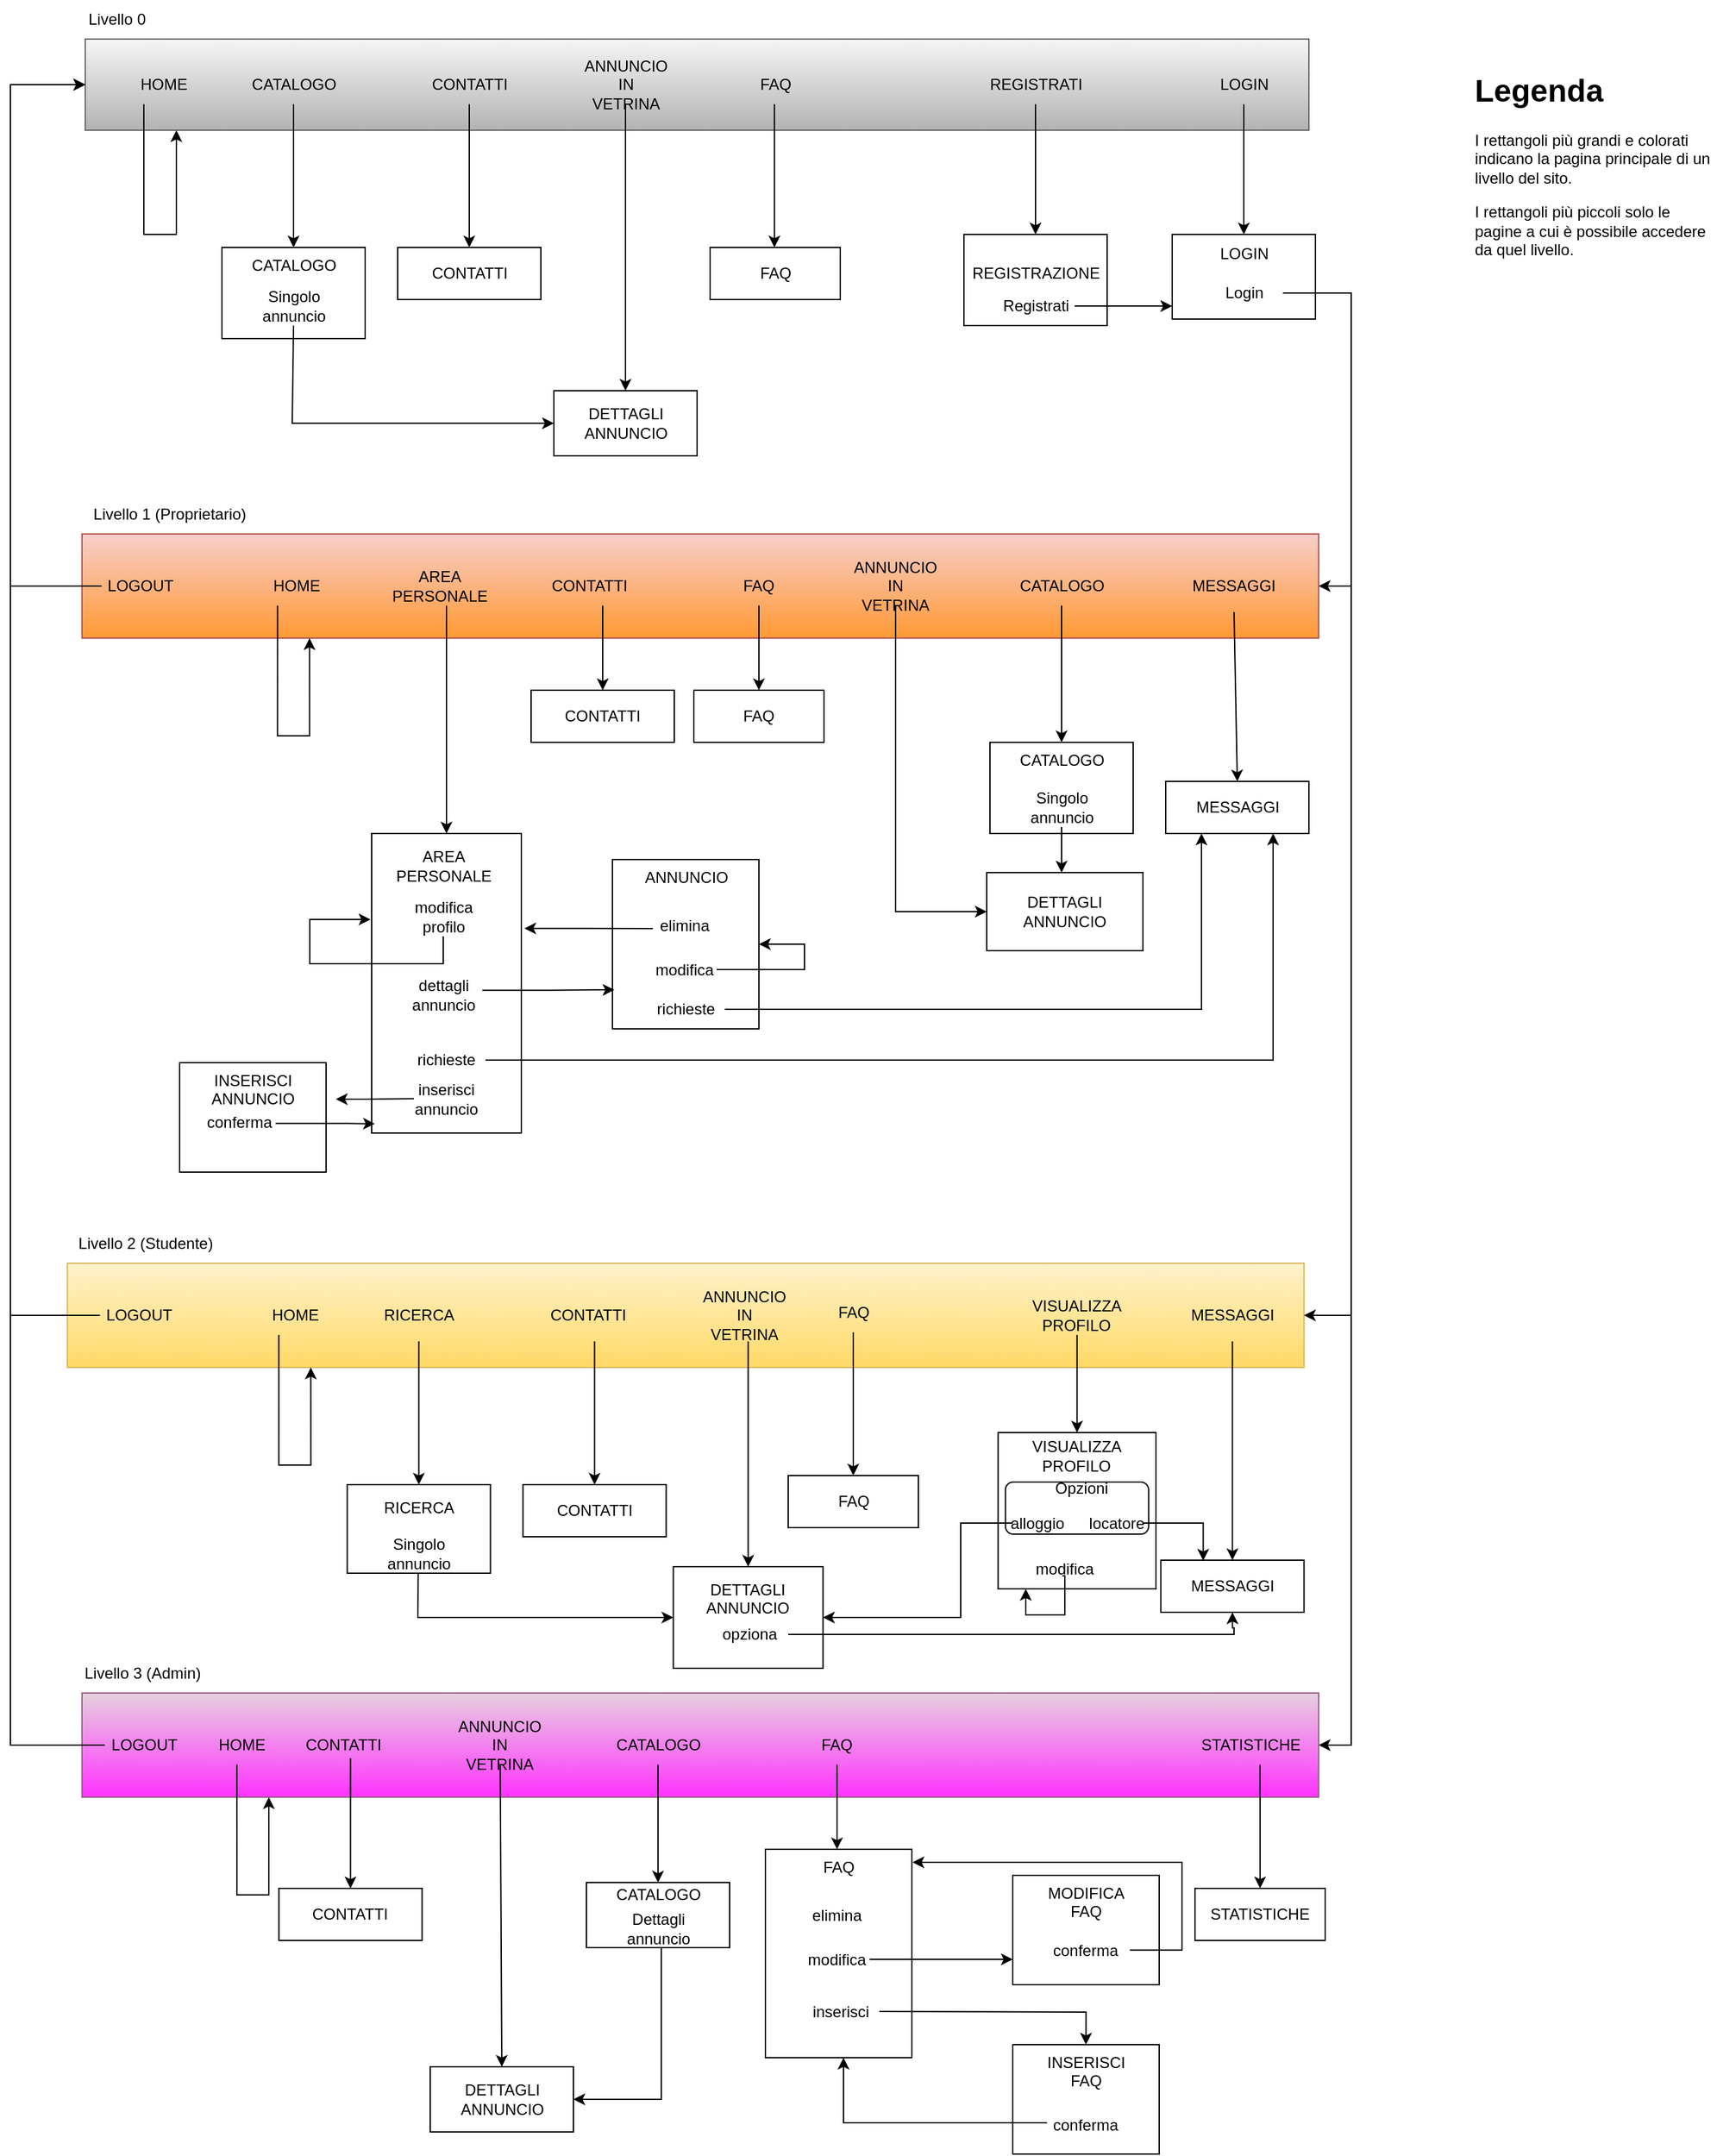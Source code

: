 <mxfile version="18.0.2" type="device"><diagram id="WUgXbd1vUIj9LR2X2qdG" name="Page-1"><mxGraphModel dx="1287" dy="567" grid="1" gridSize="10" guides="1" tooltips="1" connect="1" arrows="1" fold="1" page="1" pageScale="1" pageWidth="1654" pageHeight="1169" math="0" shadow="0"><root><mxCell id="0"/><mxCell id="1" parent="0"/><mxCell id="qtG7SrNQfWtZxhGaP-Vv-1" value="" style="rounded=0;whiteSpace=wrap;html=1;fillColor=#f5f5f5;gradientColor=#b3b3b3;strokeColor=#666666;" parent="1" vertex="1"><mxGeometry x="237.5" y="50" width="940" height="70" as="geometry"/></mxCell><mxCell id="qtG7SrNQfWtZxhGaP-Vv-2" value="HOME" style="text;html=1;strokeColor=none;fillColor=none;align=center;verticalAlign=middle;whiteSpace=wrap;rounded=0;" parent="1" vertex="1"><mxGeometry x="267.5" y="70" width="60" height="30" as="geometry"/></mxCell><mxCell id="qtG7SrNQfWtZxhGaP-Vv-3" value="CONTATTI" style="text;html=1;strokeColor=none;fillColor=none;align=center;verticalAlign=middle;whiteSpace=wrap;rounded=0;" parent="1" vertex="1"><mxGeometry x="502.5" y="70" width="60" height="30" as="geometry"/></mxCell><mxCell id="qtG7SrNQfWtZxhGaP-Vv-4" value="FAQ" style="text;html=1;strokeColor=none;fillColor=none;align=center;verticalAlign=middle;whiteSpace=wrap;rounded=0;" parent="1" vertex="1"><mxGeometry x="737.5" y="70" width="60" height="30" as="geometry"/></mxCell><mxCell id="qtG7SrNQfWtZxhGaP-Vv-5" value="CATALOGO" style="text;html=1;strokeColor=none;fillColor=none;align=center;verticalAlign=middle;whiteSpace=wrap;rounded=0;" parent="1" vertex="1"><mxGeometry x="367.5" y="70" width="60" height="30" as="geometry"/></mxCell><mxCell id="qtG7SrNQfWtZxhGaP-Vv-6" value="REGISTRATI" style="text;html=1;strokeColor=none;fillColor=none;align=center;verticalAlign=middle;whiteSpace=wrap;rounded=0;" parent="1" vertex="1"><mxGeometry x="937.5" y="70" width="60" height="30" as="geometry"/></mxCell><mxCell id="qtG7SrNQfWtZxhGaP-Vv-7" value="LOGIN" style="text;html=1;strokeColor=none;fillColor=none;align=center;verticalAlign=middle;whiteSpace=wrap;rounded=0;" parent="1" vertex="1"><mxGeometry x="1097.5" y="70" width="60" height="30" as="geometry"/></mxCell><mxCell id="WjnF37VFr3Rww6UISuZb-3" value="" style="endArrow=classic;html=1;rounded=0;exitX=0.25;exitY=1;exitDx=0;exitDy=0;edgeStyle=orthogonalEdgeStyle;" parent="1" source="qtG7SrNQfWtZxhGaP-Vv-2" target="qtG7SrNQfWtZxhGaP-Vv-1" edge="1"><mxGeometry width="50" height="50" relative="1" as="geometry"><mxPoint x="287.5" y="230" as="sourcePoint"/><mxPoint x="347.5" y="150" as="targetPoint"/><Array as="points"><mxPoint x="282.5" y="200"/><mxPoint x="307.5" y="200"/></Array></mxGeometry></mxCell><mxCell id="z2xEqD1CgRf_E01BrDmM-5" value="" style="endArrow=classic;html=1;rounded=0;exitX=0.5;exitY=1;exitDx=0;exitDy=0;entryX=0.5;entryY=0;entryDx=0;entryDy=0;" parent="1" source="qtG7SrNQfWtZxhGaP-Vv-5" target="z2xEqD1CgRf_E01BrDmM-6" edge="1"><mxGeometry width="50" height="50" relative="1" as="geometry"><mxPoint x="437.5" y="300" as="sourcePoint"/><mxPoint x="497.5" y="280" as="targetPoint"/></mxGeometry></mxCell><mxCell id="z2xEqD1CgRf_E01BrDmM-6" value="CATALOGO" style="rounded=0;whiteSpace=wrap;html=1;verticalAlign=top;" parent="1" vertex="1"><mxGeometry x="342.5" y="210" width="110" height="70" as="geometry"/></mxCell><mxCell id="WjnF37VFr3Rww6UISuZb-7" value="" style="endArrow=classic;html=1;rounded=0;entryX=0.5;entryY=0;entryDx=0;entryDy=0;exitX=0.5;exitY=1;exitDx=0;exitDy=0;" parent="1" source="qtG7SrNQfWtZxhGaP-Vv-3" target="WjnF37VFr3Rww6UISuZb-8" edge="1"><mxGeometry width="50" height="50" relative="1" as="geometry"><mxPoint x="602.5" y="90" as="sourcePoint"/><mxPoint x="697.5" y="280" as="targetPoint"/></mxGeometry></mxCell><mxCell id="WjnF37VFr3Rww6UISuZb-8" value="CONTATTI" style="rounded=0;whiteSpace=wrap;html=1;" parent="1" vertex="1"><mxGeometry x="477.5" y="210" width="110" height="40" as="geometry"/></mxCell><mxCell id="z2xEqD1CgRf_E01BrDmM-7" value="" style="rounded=0;whiteSpace=wrap;html=1;fillColor=#fff2cc;gradientColor=#ffd966;strokeColor=#d6b656;" parent="1" vertex="1"><mxGeometry x="223.75" y="990" width="950" height="80" as="geometry"/></mxCell><mxCell id="WjnF37VFr3Rww6UISuZb-10" value="" style="endArrow=classic;html=1;rounded=0;entryX=0.5;entryY=0;entryDx=0;entryDy=0;exitX=0.5;exitY=1;exitDx=0;exitDy=0;" parent="1" source="qtG7SrNQfWtZxhGaP-Vv-6" target="WjnF37VFr3Rww6UISuZb-11" edge="1"><mxGeometry width="50" height="50" relative="1" as="geometry"><mxPoint x="1052.5" y="100" as="sourcePoint"/><mxPoint x="1217.5" y="280" as="targetPoint"/></mxGeometry></mxCell><mxCell id="WjnF37VFr3Rww6UISuZb-11" value="" style="rounded=0;whiteSpace=wrap;html=1;" parent="1" vertex="1"><mxGeometry x="912.5" y="200" width="110" height="70" as="geometry"/></mxCell><mxCell id="WjnF37VFr3Rww6UISuZb-12" value="ANNUNCIO IN VETRINA" style="text;html=1;strokeColor=none;fillColor=none;align=center;verticalAlign=middle;whiteSpace=wrap;rounded=0;" parent="1" vertex="1"><mxGeometry x="622.5" y="70" width="60" height="30" as="geometry"/></mxCell><mxCell id="WjnF37VFr3Rww6UISuZb-13" value="" style="endArrow=classic;html=1;rounded=0;entryX=0.5;entryY=0;entryDx=0;entryDy=0;" parent="1" target="WjnF37VFr3Rww6UISuZb-14" edge="1"><mxGeometry width="50" height="50" relative="1" as="geometry"><mxPoint x="652.5" y="100" as="sourcePoint"/><mxPoint x="817.5" y="280" as="targetPoint"/></mxGeometry></mxCell><mxCell id="WjnF37VFr3Rww6UISuZb-14" value="&lt;div&gt;DETTAGLI &lt;br&gt;&lt;/div&gt;&lt;div&gt;ANNUNCIO&lt;br&gt;&lt;/div&gt;" style="rounded=0;whiteSpace=wrap;html=1;" parent="1" vertex="1"><mxGeometry x="597.5" y="320" width="110" height="50" as="geometry"/></mxCell><mxCell id="WjnF37VFr3Rww6UISuZb-21" value="" style="endArrow=classic;html=1;rounded=0;entryX=0;entryY=0.5;entryDx=0;entryDy=0;exitX=0.5;exitY=1;exitDx=0;exitDy=0;" parent="1" source="WjnF37VFr3Rww6UISuZb-57" target="WjnF37VFr3Rww6UISuZb-14" edge="1"><mxGeometry width="50" height="50" relative="1" as="geometry"><mxPoint x="396.5" y="280" as="sourcePoint"/><mxPoint x="396.79" y="470" as="targetPoint"/><Array as="points"><mxPoint x="396.5" y="345"/></Array></mxGeometry></mxCell><mxCell id="z2xEqD1CgRf_E01BrDmM-9" value="FAQ" style="rounded=0;whiteSpace=wrap;html=1;" parent="1" vertex="1"><mxGeometry x="717.5" y="210" width="100" height="40" as="geometry"/></mxCell><mxCell id="z2xEqD1CgRf_E01BrDmM-10" value="" style="rounded=0;whiteSpace=wrap;html=1;labelPosition=center;verticalLabelPosition=middle;align=center;verticalAlign=middle;" parent="1" vertex="1"><mxGeometry x="1072.5" y="200" width="110" height="65" as="geometry"/></mxCell><mxCell id="z2xEqD1CgRf_E01BrDmM-11" value="" style="endArrow=classic;html=1;rounded=0;exitX=0.5;exitY=1;exitDx=0;exitDy=0;entryX=0.5;entryY=0;entryDx=0;entryDy=0;" parent="1" source="qtG7SrNQfWtZxhGaP-Vv-7" target="z2xEqD1CgRf_E01BrDmM-10" edge="1"><mxGeometry width="50" height="50" relative="1" as="geometry"><mxPoint x="647.5" y="320" as="sourcePoint"/><mxPoint x="697.5" y="270" as="targetPoint"/></mxGeometry></mxCell><mxCell id="WjnF37VFr3Rww6UISuZb-24" value="Livello 2 (Studente)" style="text;html=1;strokeColor=none;fillColor=none;align=center;verticalAlign=middle;whiteSpace=wrap;rounded=0;" parent="1" vertex="1"><mxGeometry x="228.75" y="960" width="110" height="30" as="geometry"/></mxCell><mxCell id="z2xEqD1CgRf_E01BrDmM-15" value="Livello 0&amp;nbsp;" style="text;html=1;strokeColor=none;fillColor=none;align=left;verticalAlign=middle;whiteSpace=wrap;rounded=0;" parent="1" vertex="1"><mxGeometry x="237.5" y="20" width="170" height="30" as="geometry"/></mxCell><mxCell id="WjnF37VFr3Rww6UISuZb-25" value="HOME" style="text;html=1;strokeColor=none;fillColor=none;align=center;verticalAlign=middle;whiteSpace=wrap;rounded=0;" parent="1" vertex="1"><mxGeometry x="368.75" y="1015" width="60" height="30" as="geometry"/></mxCell><mxCell id="WjnF37VFr3Rww6UISuZb-26" value="CONTATTI" style="text;html=1;strokeColor=none;fillColor=none;align=center;verticalAlign=middle;whiteSpace=wrap;rounded=0;" parent="1" vertex="1"><mxGeometry x="593.75" y="1015" width="60" height="30" as="geometry"/></mxCell><mxCell id="WjnF37VFr3Rww6UISuZb-27" value="FAQ" style="text;html=1;strokeColor=none;fillColor=none;align=center;verticalAlign=middle;whiteSpace=wrap;rounded=0;" parent="1" vertex="1"><mxGeometry x="797.5" y="1013" width="60" height="30" as="geometry"/></mxCell><mxCell id="WjnF37VFr3Rww6UISuZb-28" value="RICERCA" style="text;html=1;strokeColor=none;fillColor=none;align=center;verticalAlign=middle;whiteSpace=wrap;rounded=0;" parent="1" vertex="1"><mxGeometry x="463.75" y="1015" width="60" height="30" as="geometry"/></mxCell><mxCell id="WjnF37VFr3Rww6UISuZb-29" value="ANNUNCIO IN VETRINA" style="text;html=1;strokeColor=none;fillColor=none;align=center;verticalAlign=middle;whiteSpace=wrap;rounded=0;" parent="1" vertex="1"><mxGeometry x="713.75" y="1015" width="60" height="30" as="geometry"/></mxCell><mxCell id="z2xEqD1CgRf_E01BrDmM-37" style="edgeStyle=orthogonalEdgeStyle;rounded=0;orthogonalLoop=1;jettySize=auto;html=1;entryX=0.5;entryY=0;entryDx=0;entryDy=0;" parent="1" source="z2xEqD1CgRf_E01BrDmM-16" target="z2xEqD1CgRf_E01BrDmM-39" edge="1"><mxGeometry relative="1" as="geometry"><mxPoint x="988.75" y="1158" as="targetPoint"/></mxGeometry></mxCell><mxCell id="z2xEqD1CgRf_E01BrDmM-16" value="VISUALIZZA PROFILO" style="text;html=1;strokeColor=none;fillColor=none;align=center;verticalAlign=middle;whiteSpace=wrap;rounded=0;" parent="1" vertex="1"><mxGeometry x="969.38" y="1015" width="60" height="30" as="geometry"/></mxCell><mxCell id="BvZkjoTeEnMLZaKATXvq-21" style="edgeStyle=orthogonalEdgeStyle;rounded=0;orthogonalLoop=1;jettySize=auto;html=1;entryX=0;entryY=0.5;entryDx=0;entryDy=0;" edge="1" parent="1" source="WjnF37VFr3Rww6UISuZb-31" target="qtG7SrNQfWtZxhGaP-Vv-1"><mxGeometry relative="1" as="geometry"><Array as="points"><mxPoint x="180" y="1030"/><mxPoint x="180" y="85"/></Array></mxGeometry></mxCell><mxCell id="WjnF37VFr3Rww6UISuZb-31" value="LOGOUT" style="text;html=1;strokeColor=none;fillColor=none;align=center;verticalAlign=middle;whiteSpace=wrap;rounded=0;" parent="1" vertex="1"><mxGeometry x="248.75" y="1015" width="60" height="30" as="geometry"/></mxCell><mxCell id="WjnF37VFr3Rww6UISuZb-32" value="MESSAGGI" style="text;html=1;strokeColor=none;fillColor=none;align=center;verticalAlign=middle;whiteSpace=wrap;rounded=0;" parent="1" vertex="1"><mxGeometry x="1088.75" y="1015" width="60" height="30" as="geometry"/></mxCell><mxCell id="WjnF37VFr3Rww6UISuZb-33" value="" style="endArrow=classic;html=1;rounded=0;exitX=0.25;exitY=1;exitDx=0;exitDy=0;edgeStyle=orthogonalEdgeStyle;" parent="1" edge="1"><mxGeometry width="50" height="50" relative="1" as="geometry"><mxPoint x="386.21" y="1045" as="sourcePoint"/><mxPoint x="410.75" y="1070" as="targetPoint"/><Array as="points"><mxPoint x="386.21" y="1145"/><mxPoint x="411.21" y="1145"/></Array></mxGeometry></mxCell><mxCell id="WjnF37VFr3Rww6UISuZb-42" value="" style="endArrow=classic;html=1;rounded=0;exitX=0.5;exitY=1;exitDx=0;exitDy=0;entryX=0.5;entryY=0;entryDx=0;entryDy=0;" parent="1" target="WjnF37VFr3Rww6UISuZb-43" edge="1"><mxGeometry width="50" height="50" relative="1" as="geometry"><mxPoint x="493.75" y="1050" as="sourcePoint"/><mxPoint x="593.75" y="1230" as="targetPoint"/></mxGeometry></mxCell><mxCell id="WjnF37VFr3Rww6UISuZb-43" value="" style="rounded=0;whiteSpace=wrap;html=1;" parent="1" vertex="1"><mxGeometry x="438.75" y="1160" width="110" height="68" as="geometry"/></mxCell><mxCell id="WjnF37VFr3Rww6UISuZb-44" value="" style="endArrow=classic;html=1;rounded=0;entryX=0.5;entryY=0;entryDx=0;entryDy=0;exitX=0.5;exitY=1;exitDx=0;exitDy=0;" parent="1" target="WjnF37VFr3Rww6UISuZb-45" edge="1"><mxGeometry width="50" height="50" relative="1" as="geometry"><mxPoint x="628.75" y="1050" as="sourcePoint"/><mxPoint x="793.75" y="1230" as="targetPoint"/></mxGeometry></mxCell><mxCell id="WjnF37VFr3Rww6UISuZb-45" value="CONTATTI" style="rounded=0;whiteSpace=wrap;html=1;" parent="1" vertex="1"><mxGeometry x="573.75" y="1160" width="110" height="40" as="geometry"/></mxCell><mxCell id="WjnF37VFr3Rww6UISuZb-46" value="" style="endArrow=classic;html=1;rounded=0;entryX=0.5;entryY=0;entryDx=0;entryDy=0;" parent="1" target="WjnF37VFr3Rww6UISuZb-47" edge="1"><mxGeometry width="50" height="50" relative="1" as="geometry"><mxPoint x="746.75" y="1050" as="sourcePoint"/><mxPoint x="913.75" y="1230" as="targetPoint"/></mxGeometry></mxCell><mxCell id="WjnF37VFr3Rww6UISuZb-47" value="&lt;div&gt;DETTAGLI &lt;br&gt;&lt;/div&gt;&lt;div&gt;ANNUNCIO&lt;br&gt;&lt;/div&gt;&lt;div&gt;&lt;br&gt;&lt;/div&gt;&lt;div&gt;&lt;br&gt;&lt;/div&gt;" style="rounded=0;whiteSpace=wrap;html=1;" parent="1" vertex="1"><mxGeometry x="689.25" y="1223" width="115" height="78" as="geometry"/></mxCell><mxCell id="WjnF37VFr3Rww6UISuZb-48" value="" style="endArrow=classic;html=1;rounded=0;entryX=0;entryY=0.5;entryDx=0;entryDy=0;" parent="1" edge="1" target="WjnF37VFr3Rww6UISuZb-47"><mxGeometry width="50" height="50" relative="1" as="geometry"><mxPoint x="493.25" y="1228" as="sourcePoint"/><mxPoint x="689.25" y="1298" as="targetPoint"/><Array as="points"><mxPoint x="493" y="1262"/></Array></mxGeometry></mxCell><mxCell id="z2xEqD1CgRf_E01BrDmM-22" value="" style="endArrow=classic;html=1;rounded=0;exitX=0.5;exitY=1;exitDx=0;exitDy=0;entryX=0.5;entryY=0;entryDx=0;entryDy=0;" parent="1" target="z2xEqD1CgRf_E01BrDmM-23" edge="1"><mxGeometry width="50" height="50" relative="1" as="geometry"><mxPoint x="827.5" y="1043" as="sourcePoint"/><mxPoint x="827.5" y="1143" as="targetPoint"/></mxGeometry></mxCell><mxCell id="z2xEqD1CgRf_E01BrDmM-23" value="FAQ" style="rounded=0;whiteSpace=wrap;html=1;" parent="1" vertex="1"><mxGeometry x="777.5" y="1153" width="100" height="40" as="geometry"/></mxCell><mxCell id="WjnF37VFr3Rww6UISuZb-49" value="" style="endArrow=classic;html=1;rounded=0;entryX=0.5;entryY=0;entryDx=0;entryDy=0;exitX=0.5;exitY=1;exitDx=0;exitDy=0;" parent="1" edge="1"><mxGeometry width="50" height="50" relative="1" as="geometry"><mxPoint x="766.91" y="100" as="sourcePoint"/><mxPoint x="766.91" y="210" as="targetPoint"/></mxGeometry></mxCell><mxCell id="WjnF37VFr3Rww6UISuZb-50" value="" style="endArrow=classic;html=1;rounded=0;entryX=0.5;entryY=0;entryDx=0;entryDy=0;exitX=0.5;exitY=1;exitDx=0;exitDy=0;" parent="1" target="WjnF37VFr3Rww6UISuZb-51" edge="1"><mxGeometry width="50" height="50" relative="1" as="geometry"><mxPoint x="1118.75" y="1050" as="sourcePoint"/><mxPoint x="1368.75" y="1230" as="targetPoint"/></mxGeometry></mxCell><mxCell id="WjnF37VFr3Rww6UISuZb-51" value="MESSAGGI" style="rounded=0;whiteSpace=wrap;html=1;" parent="1" vertex="1"><mxGeometry x="1063.75" y="1218" width="110" height="40" as="geometry"/></mxCell><mxCell id="z2xEqD1CgRf_E01BrDmM-29" value="" style="rounded=0;whiteSpace=wrap;html=1;fillColor=#f8cecc;gradientColor=#FF9933;strokeColor=#b85450;" parent="1" vertex="1"><mxGeometry x="235" y="430" width="950" height="80" as="geometry"/></mxCell><mxCell id="WjnF37VFr3Rww6UISuZb-54" value="Livello 1 (Proprietario)" style="text;html=1;strokeColor=none;fillColor=none;align=center;verticalAlign=middle;whiteSpace=wrap;rounded=0;" parent="1" vertex="1"><mxGeometry x="235" y="400" width="135" height="30" as="geometry"/></mxCell><mxCell id="WjnF37VFr3Rww6UISuZb-56" value="opziona" style="text;html=1;strokeColor=none;fillColor=none;align=center;verticalAlign=middle;whiteSpace=wrap;rounded=0;" parent="1" vertex="1"><mxGeometry x="716.75" y="1318" width="60" height="30" as="geometry"/></mxCell><mxCell id="z2xEqD1CgRf_E01BrDmM-25" style="edgeStyle=orthogonalEdgeStyle;rounded=0;orthogonalLoop=1;jettySize=auto;html=1;entryX=0.5;entryY=1;entryDx=0;entryDy=0;exitX=1;exitY=0.5;exitDx=0;exitDy=0;" parent="1" target="WjnF37VFr3Rww6UISuZb-51" edge="1" source="BvZkjoTeEnMLZaKATXvq-22"><mxGeometry relative="1" as="geometry"><Array as="points"><mxPoint x="1120" y="1275"/><mxPoint x="1120" y="1270"/><mxPoint x="1119" y="1270"/></Array><mxPoint x="768.75" y="1333" as="sourcePoint"/></mxGeometry></mxCell><mxCell id="WjnF37VFr3Rww6UISuZb-57" value="Singolo annuncio" style="text;html=1;strokeColor=none;fillColor=none;align=center;verticalAlign=middle;whiteSpace=wrap;rounded=0;" parent="1" vertex="1"><mxGeometry x="367.5" y="240" width="60" height="30" as="geometry"/></mxCell><mxCell id="z2xEqD1CgRf_E01BrDmM-31" value="LOGIN" style="text;html=1;strokeColor=none;fillColor=none;align=center;verticalAlign=middle;whiteSpace=wrap;rounded=0;" parent="1" vertex="1"><mxGeometry x="1097.5" y="200" width="60" height="30" as="geometry"/></mxCell><mxCell id="z2xEqD1CgRf_E01BrDmM-32" value="REGISTRAZIONE" style="text;html=1;strokeColor=none;fillColor=none;align=center;verticalAlign=middle;whiteSpace=wrap;rounded=0;" parent="1" vertex="1"><mxGeometry x="937.5" y="215" width="60" height="30" as="geometry"/></mxCell><mxCell id="z2xEqD1CgRf_E01BrDmM-33" value="Registrati" style="text;html=1;strokeColor=none;fillColor=none;align=center;verticalAlign=middle;whiteSpace=wrap;rounded=0;" parent="1" vertex="1"><mxGeometry x="937.5" y="242.5" width="60" height="25" as="geometry"/></mxCell><mxCell id="z2xEqD1CgRf_E01BrDmM-12" value="" style="edgeStyle=orthogonalEdgeStyle;rounded=0;orthogonalLoop=1;jettySize=auto;html=1;exitX=1;exitY=0.5;exitDx=0;exitDy=0;" parent="1" source="z2xEqD1CgRf_E01BrDmM-33" target="z2xEqD1CgRf_E01BrDmM-10" edge="1"><mxGeometry relative="1" as="geometry"><mxPoint x="1000" y="260" as="sourcePoint"/><Array as="points"><mxPoint x="1050" y="255"/><mxPoint x="1050" y="255"/></Array></mxGeometry></mxCell><mxCell id="BvZkjoTeEnMLZaKATXvq-16" style="edgeStyle=orthogonalEdgeStyle;rounded=0;orthogonalLoop=1;jettySize=auto;html=1;entryX=1;entryY=0.5;entryDx=0;entryDy=0;" edge="1" parent="1" source="z2xEqD1CgRf_E01BrDmM-34" target="z2xEqD1CgRf_E01BrDmM-29"><mxGeometry relative="1" as="geometry"><Array as="points"><mxPoint x="1210" y="245"/><mxPoint x="1210" y="470"/></Array></mxGeometry></mxCell><mxCell id="BvZkjoTeEnMLZaKATXvq-17" style="edgeStyle=orthogonalEdgeStyle;rounded=0;orthogonalLoop=1;jettySize=auto;html=1;entryX=1;entryY=0.5;entryDx=0;entryDy=0;" edge="1" parent="1" source="z2xEqD1CgRf_E01BrDmM-34" target="z2xEqD1CgRf_E01BrDmM-7"><mxGeometry relative="1" as="geometry"><Array as="points"><mxPoint x="1210" y="245"/><mxPoint x="1210" y="1030"/></Array></mxGeometry></mxCell><mxCell id="BvZkjoTeEnMLZaKATXvq-18" style="edgeStyle=orthogonalEdgeStyle;rounded=0;orthogonalLoop=1;jettySize=auto;html=1;entryX=1;entryY=0.5;entryDx=0;entryDy=0;" edge="1" parent="1" source="z2xEqD1CgRf_E01BrDmM-34" target="z2xEqD1CgRf_E01BrDmM-51"><mxGeometry relative="1" as="geometry"><Array as="points"><mxPoint x="1210" y="245"/><mxPoint x="1210" y="1360"/></Array></mxGeometry></mxCell><mxCell id="z2xEqD1CgRf_E01BrDmM-34" value="Login" style="text;html=1;strokeColor=none;fillColor=none;align=center;verticalAlign=middle;whiteSpace=wrap;rounded=0;" parent="1" vertex="1"><mxGeometry x="1097.5" y="230" width="60" height="30" as="geometry"/></mxCell><mxCell id="z2xEqD1CgRf_E01BrDmM-35" value="RICERCA" style="text;html=1;strokeColor=none;fillColor=none;align=center;verticalAlign=middle;whiteSpace=wrap;rounded=0;" parent="1" vertex="1"><mxGeometry x="463.75" y="1163" width="60" height="30" as="geometry"/></mxCell><mxCell id="z2xEqD1CgRf_E01BrDmM-36" value="Singolo annuncio" style="text;html=1;strokeColor=none;fillColor=none;align=center;verticalAlign=middle;whiteSpace=wrap;rounded=0;" parent="1" vertex="1"><mxGeometry x="463.75" y="1198" width="60" height="30" as="geometry"/></mxCell><mxCell id="z2xEqD1CgRf_E01BrDmM-39" value="" style="rounded=0;whiteSpace=wrap;html=1;" parent="1" vertex="1"><mxGeometry x="938.75" y="1120" width="121.25" height="120" as="geometry"/></mxCell><mxCell id="z2xEqD1CgRf_E01BrDmM-40" value="VISUALIZZA PROFILO" style="text;html=1;strokeColor=none;fillColor=none;align=center;verticalAlign=middle;whiteSpace=wrap;rounded=0;" parent="1" vertex="1"><mxGeometry x="969.38" y="1123" width="60" height="30" as="geometry"/></mxCell><mxCell id="WjnF37VFr3Rww6UISuZb-58" value="HOME" style="text;html=1;strokeColor=none;fillColor=none;align=center;verticalAlign=middle;whiteSpace=wrap;rounded=0;" parent="1" vertex="1"><mxGeometry x="370" y="455" width="60" height="30" as="geometry"/></mxCell><mxCell id="WjnF37VFr3Rww6UISuZb-59" value="CONTATTI" style="text;html=1;strokeColor=none;fillColor=none;align=center;verticalAlign=middle;whiteSpace=wrap;rounded=0;" parent="1" vertex="1"><mxGeometry x="595" y="455" width="60" height="30" as="geometry"/></mxCell><mxCell id="WjnF37VFr3Rww6UISuZb-60" value="FAQ" style="text;html=1;strokeColor=none;fillColor=none;align=center;verticalAlign=middle;whiteSpace=wrap;rounded=0;" parent="1" vertex="1"><mxGeometry x="725" y="455" width="60" height="30" as="geometry"/></mxCell><mxCell id="z2xEqD1CgRf_E01BrDmM-54" style="edgeStyle=orthogonalEdgeStyle;rounded=0;orthogonalLoop=1;jettySize=auto;html=1;entryX=0.5;entryY=0;entryDx=0;entryDy=0;" parent="1" source="WjnF37VFr3Rww6UISuZb-61" target="WjnF37VFr3Rww6UISuZb-73" edge="1"><mxGeometry relative="1" as="geometry"><mxPoint x="510" y="590" as="targetPoint"/><Array as="points"><mxPoint x="515" y="560"/><mxPoint x="515" y="560"/></Array></mxGeometry></mxCell><mxCell id="WjnF37VFr3Rww6UISuZb-61" value="AREA PERSONALE" style="text;html=1;strokeColor=none;fillColor=none;align=center;verticalAlign=middle;whiteSpace=wrap;rounded=0;" parent="1" vertex="1"><mxGeometry x="480" y="455" width="60" height="30" as="geometry"/></mxCell><mxCell id="BvZkjoTeEnMLZaKATXvq-20" style="edgeStyle=orthogonalEdgeStyle;rounded=0;orthogonalLoop=1;jettySize=auto;html=1;entryX=0;entryY=0.5;entryDx=0;entryDy=0;" edge="1" parent="1" source="WjnF37VFr3Rww6UISuZb-64" target="qtG7SrNQfWtZxhGaP-Vv-1"><mxGeometry relative="1" as="geometry"><Array as="points"><mxPoint x="180" y="470"/><mxPoint x="180" y="85"/></Array></mxGeometry></mxCell><mxCell id="WjnF37VFr3Rww6UISuZb-64" value="LOGOUT" style="text;html=1;strokeColor=none;fillColor=none;align=center;verticalAlign=middle;whiteSpace=wrap;rounded=0;" parent="1" vertex="1"><mxGeometry x="250" y="455" width="60" height="30" as="geometry"/></mxCell><mxCell id="WjnF37VFr3Rww6UISuZb-65" value="MESSAGGI" style="text;html=1;strokeColor=none;fillColor=none;align=center;verticalAlign=middle;whiteSpace=wrap;rounded=0;" parent="1" vertex="1"><mxGeometry x="1090" y="455" width="60" height="30" as="geometry"/></mxCell><mxCell id="z2xEqD1CgRf_E01BrDmM-51" value="" style="rounded=0;whiteSpace=wrap;html=1;fillColor=#e6d0de;gradientColor=#FF33FF;strokeColor=#996185;" parent="1" vertex="1"><mxGeometry x="235" y="1320" width="950" height="80" as="geometry"/></mxCell><mxCell id="z2xEqD1CgRf_E01BrDmM-52" value="Livello 3 (Admin)" style="text;html=1;strokeColor=none;fillColor=none;align=left;verticalAlign=middle;whiteSpace=wrap;rounded=0;" parent="1" vertex="1"><mxGeometry x="235" y="1290" width="95" height="30" as="geometry"/></mxCell><mxCell id="WjnF37VFr3Rww6UISuZb-68" value="" style="endArrow=classic;html=1;rounded=0;exitX=0.25;exitY=1;exitDx=0;exitDy=0;edgeStyle=orthogonalEdgeStyle;" parent="1" edge="1"><mxGeometry width="50" height="50" relative="1" as="geometry"><mxPoint x="385.23" y="485" as="sourcePoint"/><mxPoint x="409.77" y="510" as="targetPoint"/><Array as="points"><mxPoint x="385.23" y="585"/><mxPoint x="410.23" y="585"/></Array></mxGeometry></mxCell><mxCell id="z2xEqD1CgRf_E01BrDmM-55" value="" style="rounded=0;whiteSpace=wrap;html=1;" parent="1" vertex="1"><mxGeometry x="457.5" y="690" width="110" height="68" as="geometry"/></mxCell><mxCell id="WjnF37VFr3Rww6UISuZb-73" value="" style="rounded=0;whiteSpace=wrap;html=1;" parent="1" vertex="1"><mxGeometry x="457.5" y="660" width="115" height="230" as="geometry"/></mxCell><mxCell id="WjnF37VFr3Rww6UISuZb-74" value="AREA PERSONALE" style="text;html=1;strokeColor=none;fillColor=none;align=center;verticalAlign=middle;whiteSpace=wrap;rounded=0;" parent="1" vertex="1"><mxGeometry x="482.5" y="670" width="60" height="30" as="geometry"/></mxCell><mxCell id="WjnF37VFr3Rww6UISuZb-75" value="modifica profilo" style="text;html=1;strokeColor=none;fillColor=none;align=center;verticalAlign=middle;whiteSpace=wrap;rounded=0;" parent="1" vertex="1"><mxGeometry x="482.5" y="709" width="60" height="30" as="geometry"/></mxCell><mxCell id="WjnF37VFr3Rww6UISuZb-76" value="dettagli annuncio" style="text;html=1;strokeColor=none;fillColor=none;align=center;verticalAlign=middle;whiteSpace=wrap;rounded=0;" parent="1" vertex="1"><mxGeometry x="482.5" y="769" width="60" height="30" as="geometry"/></mxCell><mxCell id="WjnF37VFr3Rww6UISuZb-77" value="richieste" style="text;html=1;strokeColor=none;fillColor=none;align=center;verticalAlign=middle;whiteSpace=wrap;rounded=0;" parent="1" vertex="1"><mxGeometry x="485" y="819" width="60" height="30" as="geometry"/></mxCell><mxCell id="WjnF37VFr3Rww6UISuZb-78" value="" style="endArrow=classic;html=1;rounded=0;entryX=0.5;entryY=0;entryDx=0;entryDy=0;exitX=0.5;exitY=1;exitDx=0;exitDy=0;" parent="1" target="WjnF37VFr3Rww6UISuZb-79" edge="1"><mxGeometry width="50" height="50" relative="1" as="geometry"><mxPoint x="1120" y="490" as="sourcePoint"/><mxPoint x="1370" y="670" as="targetPoint"/></mxGeometry></mxCell><mxCell id="WjnF37VFr3Rww6UISuZb-79" value="MESSAGGI" style="rounded=0;whiteSpace=wrap;html=1;" parent="1" vertex="1"><mxGeometry x="1067.5" y="620" width="110" height="40" as="geometry"/></mxCell><mxCell id="WjnF37VFr3Rww6UISuZb-80" value="" style="endArrow=classic;html=1;rounded=0;entryX=0.75;entryY=1;entryDx=0;entryDy=0;exitX=1;exitY=0.5;exitDx=0;exitDy=0;edgeStyle=orthogonalEdgeStyle;" parent="1" source="WjnF37VFr3Rww6UISuZb-77" target="WjnF37VFr3Rww6UISuZb-79" edge="1"><mxGeometry width="50" height="50" relative="1" as="geometry"><mxPoint x="641.73" y="711" as="sourcePoint"/><mxPoint x="641.73" y="879" as="targetPoint"/></mxGeometry></mxCell><mxCell id="WjnF37VFr3Rww6UISuZb-90" value="ANNUNCIO" style="rounded=0;whiteSpace=wrap;html=1;verticalAlign=top;" parent="1" vertex="1"><mxGeometry x="642.5" y="680" width="112.5" height="130" as="geometry"/></mxCell><mxCell id="WjnF37VFr3Rww6UISuZb-95" value="modifica" style="text;html=1;strokeColor=none;fillColor=none;align=center;verticalAlign=middle;whiteSpace=wrap;rounded=0;" parent="1" vertex="1"><mxGeometry x="667.5" y="750" width="60" height="30" as="geometry"/></mxCell><mxCell id="WjnF37VFr3Rww6UISuZb-96" value="elimina" style="text;html=1;strokeColor=none;fillColor=none;align=center;verticalAlign=middle;whiteSpace=wrap;rounded=0;" parent="1" vertex="1"><mxGeometry x="667.5" y="715.5" width="60" height="30" as="geometry"/></mxCell><mxCell id="WjnF37VFr3Rww6UISuZb-97" value="inserisci annuncio" style="text;html=1;strokeColor=none;fillColor=none;align=center;verticalAlign=middle;whiteSpace=wrap;rounded=0;" parent="1" vertex="1"><mxGeometry x="485" y="849" width="60" height="30" as="geometry"/></mxCell><mxCell id="WjnF37VFr3Rww6UISuZb-106" style="edgeStyle=orthogonalEdgeStyle;rounded=0;orthogonalLoop=1;jettySize=auto;html=1;endArrow=none;endFill=0;startArrow=classic;startFill=1;exitX=-0.008;exitY=0.287;exitDx=0;exitDy=0;exitPerimeter=0;entryX=0.5;entryY=1;entryDx=0;entryDy=0;" parent="1" source="WjnF37VFr3Rww6UISuZb-73" edge="1" target="WjnF37VFr3Rww6UISuZb-75"><mxGeometry relative="1" as="geometry"><mxPoint x="482.5" y="723.41" as="targetPoint"/><mxPoint x="330" y="750" as="sourcePoint"/><Array as="points"><mxPoint x="410" y="726"/><mxPoint x="410" y="760"/><mxPoint x="513" y="760"/></Array></mxGeometry></mxCell><mxCell id="WjnF37VFr3Rww6UISuZb-114" style="edgeStyle=orthogonalEdgeStyle;rounded=0;orthogonalLoop=1;jettySize=auto;html=1;exitX=1.001;exitY=0.379;exitDx=0;exitDy=0;exitPerimeter=0;" parent="1" source="WjnF37VFr3Rww6UISuZb-76" edge="1"><mxGeometry relative="1" as="geometry"><mxPoint x="644" y="780" as="targetPoint"/><mxPoint x="545" y="744.29" as="sourcePoint"/><Array as="points"/></mxGeometry></mxCell><mxCell id="WjnF37VFr3Rww6UISuZb-121" style="edgeStyle=orthogonalEdgeStyle;rounded=0;orthogonalLoop=1;jettySize=auto;html=1;entryX=1;entryY=0.5;entryDx=0;entryDy=0;" parent="1" target="WjnF37VFr3Rww6UISuZb-90" edge="1"><mxGeometry relative="1" as="geometry"><mxPoint x="832.5" y="764.5" as="targetPoint"/><mxPoint x="722.5" y="764.5" as="sourcePoint"/><Array as="points"><mxPoint x="790" y="765"/><mxPoint x="790" y="745"/></Array></mxGeometry></mxCell><mxCell id="WjnF37VFr3Rww6UISuZb-125" style="edgeStyle=orthogonalEdgeStyle;rounded=0;orthogonalLoop=1;jettySize=auto;html=1;endArrow=none;endFill=0;startArrow=classic;startFill=1;exitX=1.02;exitY=0.317;exitDx=0;exitDy=0;exitPerimeter=0;" parent="1" source="WjnF37VFr3Rww6UISuZb-73" edge="1"><mxGeometry relative="1" as="geometry"><mxPoint x="673.53" y="733.0" as="targetPoint"/><mxPoint x="601.46" y="733.29" as="sourcePoint"/><Array as="points"/></mxGeometry></mxCell><mxCell id="WjnF37VFr3Rww6UISuZb-126" value="&lt;div&gt;INSERISCI&lt;/div&gt;&lt;div&gt;ANNUNCIO&lt;/div&gt;" style="rounded=0;whiteSpace=wrap;html=1;verticalAlign=top;" parent="1" vertex="1"><mxGeometry x="310" y="836" width="112.5" height="84" as="geometry"/></mxCell><mxCell id="WjnF37VFr3Rww6UISuZb-127" value="conferma" style="text;html=1;strokeColor=none;fillColor=none;align=center;verticalAlign=middle;whiteSpace=wrap;rounded=0;" parent="1" vertex="1"><mxGeometry x="325.75" y="867" width="60" height="30" as="geometry"/></mxCell><mxCell id="WjnF37VFr3Rww6UISuZb-128" style="edgeStyle=orthogonalEdgeStyle;rounded=0;orthogonalLoop=1;jettySize=auto;html=1;" parent="1" edge="1"><mxGeometry relative="1" as="geometry"><mxPoint x="460" y="883" as="targetPoint"/><mxPoint x="383.75" y="882.62" as="sourcePoint"/><Array as="points"><mxPoint x="440" y="883"/><mxPoint x="440" y="883"/></Array></mxGeometry></mxCell><mxCell id="WjnF37VFr3Rww6UISuZb-130" style="edgeStyle=orthogonalEdgeStyle;rounded=0;orthogonalLoop=1;jettySize=auto;html=1;endArrow=none;endFill=0;startArrow=classic;startFill=1;" parent="1" edge="1"><mxGeometry relative="1" as="geometry"><mxPoint x="490" y="863.62" as="targetPoint"/><mxPoint x="430" y="864" as="sourcePoint"/><Array as="points"><mxPoint x="453.5" y="864.21"/><mxPoint x="490.5" y="863.21"/></Array></mxGeometry></mxCell><mxCell id="WjnF37VFr3Rww6UISuZb-131" value="" style="endArrow=classic;html=1;rounded=0;entryX=0.5;entryY=0;entryDx=0;entryDy=0;exitX=0.5;exitY=1;exitDx=0;exitDy=0;" parent="1" target="WjnF37VFr3Rww6UISuZb-132" edge="1"><mxGeometry width="50" height="50" relative="1" as="geometry"><mxPoint x="635" y="485" as="sourcePoint"/><mxPoint x="800" y="665" as="targetPoint"/></mxGeometry></mxCell><mxCell id="WjnF37VFr3Rww6UISuZb-132" value="CONTATTI" style="rounded=0;whiteSpace=wrap;html=1;" parent="1" vertex="1"><mxGeometry x="580" y="550" width="110" height="40" as="geometry"/></mxCell><mxCell id="WjnF37VFr3Rww6UISuZb-133" value="" style="endArrow=classic;html=1;rounded=0;exitX=0.5;exitY=1;exitDx=0;exitDy=0;entryX=0.5;entryY=0;entryDx=0;entryDy=0;" parent="1" target="WjnF37VFr3Rww6UISuZb-134" edge="1"><mxGeometry width="50" height="50" relative="1" as="geometry"><mxPoint x="755" y="485" as="sourcePoint"/><mxPoint x="755" y="585" as="targetPoint"/></mxGeometry></mxCell><mxCell id="WjnF37VFr3Rww6UISuZb-134" value="FAQ" style="rounded=0;whiteSpace=wrap;html=1;" parent="1" vertex="1"><mxGeometry x="705" y="550" width="100" height="40" as="geometry"/></mxCell><mxCell id="WjnF37VFr3Rww6UISuZb-135" value="HOME" style="text;html=1;strokeColor=none;fillColor=none;align=center;verticalAlign=middle;whiteSpace=wrap;rounded=0;" parent="1" vertex="1"><mxGeometry x="327.5" y="1345" width="60" height="30" as="geometry"/></mxCell><mxCell id="WjnF37VFr3Rww6UISuZb-136" value="CONTATTI" style="text;html=1;strokeColor=none;fillColor=none;align=center;verticalAlign=middle;whiteSpace=wrap;rounded=0;" parent="1" vertex="1"><mxGeometry x="406.25" y="1345" width="60" height="30" as="geometry"/></mxCell><mxCell id="WjnF37VFr3Rww6UISuZb-137" value="FAQ" style="text;html=1;strokeColor=none;fillColor=none;align=center;verticalAlign=middle;whiteSpace=wrap;rounded=0;" parent="1" vertex="1"><mxGeometry x="785" y="1345" width="60" height="30" as="geometry"/></mxCell><mxCell id="WjnF37VFr3Rww6UISuZb-139" value="ANNUNCIO IN VETRINA" style="text;html=1;strokeColor=none;fillColor=none;align=center;verticalAlign=middle;whiteSpace=wrap;rounded=0;" parent="1" vertex="1"><mxGeometry x="526.25" y="1345" width="60" height="30" as="geometry"/></mxCell><mxCell id="BvZkjoTeEnMLZaKATXvq-19" style="edgeStyle=orthogonalEdgeStyle;rounded=0;orthogonalLoop=1;jettySize=auto;html=1;entryX=0;entryY=0.5;entryDx=0;entryDy=0;" edge="1" parent="1" source="WjnF37VFr3Rww6UISuZb-140" target="qtG7SrNQfWtZxhGaP-Vv-1"><mxGeometry relative="1" as="geometry"><Array as="points"><mxPoint x="180" y="1360"/><mxPoint x="180" y="85"/></Array></mxGeometry></mxCell><mxCell id="WjnF37VFr3Rww6UISuZb-140" value="LOGOUT" style="text;html=1;strokeColor=none;fillColor=none;align=center;verticalAlign=middle;whiteSpace=wrap;rounded=0;" parent="1" vertex="1"><mxGeometry x="252.5" y="1345" width="60" height="30" as="geometry"/></mxCell><mxCell id="WjnF37VFr3Rww6UISuZb-141" value="" style="endArrow=classic;html=1;rounded=0;exitX=0.5;exitY=1;exitDx=0;exitDy=0;" parent="1" source="WjnF37VFr3Rww6UISuZb-137" edge="1"><mxGeometry width="50" height="50" relative="1" as="geometry"><mxPoint x="825" y="1375" as="sourcePoint"/><mxPoint x="815" y="1440" as="targetPoint"/></mxGeometry></mxCell><mxCell id="WjnF37VFr3Rww6UISuZb-148" value="FAQ" style="rounded=0;whiteSpace=wrap;html=1;verticalAlign=top;" parent="1" vertex="1"><mxGeometry x="760" y="1440" width="112.5" height="160" as="geometry"/></mxCell><mxCell id="WjnF37VFr3Rww6UISuZb-149" value="modifica" style="text;html=1;strokeColor=none;fillColor=none;align=center;verticalAlign=middle;whiteSpace=wrap;rounded=0;" parent="1" vertex="1"><mxGeometry x="785" y="1510" width="60" height="30" as="geometry"/></mxCell><mxCell id="WjnF37VFr3Rww6UISuZb-150" value="elimina" style="text;html=1;strokeColor=none;fillColor=none;align=center;verticalAlign=middle;whiteSpace=wrap;rounded=0;" parent="1" vertex="1"><mxGeometry x="785" y="1475.5" width="60" height="30" as="geometry"/></mxCell><mxCell id="WjnF37VFr3Rww6UISuZb-151" value="&lt;div&gt;MODIFICA&lt;/div&gt;&lt;div&gt;FAQ&lt;/div&gt;" style="rounded=0;whiteSpace=wrap;html=1;verticalAlign=top;" parent="1" vertex="1"><mxGeometry x="950" y="1460" width="112.5" height="84" as="geometry"/></mxCell><mxCell id="WjnF37VFr3Rww6UISuZb-152" value="conferma" style="text;html=1;strokeColor=none;fillColor=none;align=center;verticalAlign=middle;whiteSpace=wrap;rounded=0;" parent="1" vertex="1"><mxGeometry x="976.25" y="1503" width="60" height="30" as="geometry"/></mxCell><mxCell id="WjnF37VFr3Rww6UISuZb-153" style="edgeStyle=orthogonalEdgeStyle;rounded=0;orthogonalLoop=1;jettySize=auto;html=1;" parent="1" edge="1"><mxGeometry relative="1" as="geometry"><mxPoint x="873" y="1450" as="targetPoint"/><mxPoint x="1040" y="1517.41" as="sourcePoint"/><Array as="points"><mxPoint x="1080" y="1517"/><mxPoint x="1080" y="1450"/><mxPoint x="873" y="1450"/></Array></mxGeometry></mxCell><mxCell id="WjnF37VFr3Rww6UISuZb-154" style="edgeStyle=orthogonalEdgeStyle;rounded=0;orthogonalLoop=1;jettySize=auto;html=1;" parent="1" edge="1"><mxGeometry relative="1" as="geometry"><mxPoint x="950" y="1524.5" as="targetPoint"/><mxPoint x="840" y="1524.5" as="sourcePoint"/></mxGeometry></mxCell><mxCell id="WjnF37VFr3Rww6UISuZb-156" value="inserisci" style="text;html=1;strokeColor=none;fillColor=none;align=center;verticalAlign=middle;whiteSpace=wrap;rounded=0;" parent="1" vertex="1"><mxGeometry x="787.5" y="1550" width="60" height="30" as="geometry"/></mxCell><mxCell id="WjnF37VFr3Rww6UISuZb-157" value="&lt;div&gt;INSERISCI&lt;/div&gt;&lt;div&gt;FAQ&lt;/div&gt;" style="rounded=0;whiteSpace=wrap;html=1;verticalAlign=top;" parent="1" vertex="1"><mxGeometry x="950" y="1590" width="112.5" height="84" as="geometry"/></mxCell><mxCell id="-IGpd8niTj-hIZvRZKhc-3" style="edgeStyle=orthogonalEdgeStyle;rounded=0;orthogonalLoop=1;jettySize=auto;html=1;" parent="1" source="WjnF37VFr3Rww6UISuZb-158" edge="1"><mxGeometry relative="1" as="geometry"><mxPoint x="820" y="1600" as="targetPoint"/><Array as="points"><mxPoint x="820" y="1650"/><mxPoint x="820" y="1600"/></Array></mxGeometry></mxCell><mxCell id="WjnF37VFr3Rww6UISuZb-158" value="conferma" style="text;html=1;strokeColor=none;fillColor=none;align=center;verticalAlign=middle;whiteSpace=wrap;rounded=0;" parent="1" vertex="1"><mxGeometry x="976.25" y="1637" width="60" height="30" as="geometry"/></mxCell><mxCell id="WjnF37VFr3Rww6UISuZb-159" value="STATISTICHE" style="text;html=1;strokeColor=none;fillColor=none;align=center;verticalAlign=middle;whiteSpace=wrap;rounded=0;" parent="1" vertex="1"><mxGeometry x="1102.5" y="1345" width="60" height="30" as="geometry"/></mxCell><mxCell id="WjnF37VFr3Rww6UISuZb-162" value="" style="endArrow=classic;html=1;rounded=0;exitX=0.5;exitY=1;exitDx=0;exitDy=0;entryX=0.5;entryY=0;entryDx=0;entryDy=0;" parent="1" target="WjnF37VFr3Rww6UISuZb-163" edge="1"><mxGeometry width="50" height="50" relative="1" as="geometry"><mxPoint x="1140" y="1375" as="sourcePoint"/><mxPoint x="1140" y="1475" as="targetPoint"/></mxGeometry></mxCell><mxCell id="WjnF37VFr3Rww6UISuZb-163" value="STATISTICHE" style="rounded=0;whiteSpace=wrap;html=1;" parent="1" vertex="1"><mxGeometry x="1090" y="1470" width="100" height="40" as="geometry"/></mxCell><mxCell id="WjnF37VFr3Rww6UISuZb-165" value="" style="endArrow=classic;html=1;rounded=0;exitX=0.25;exitY=1;exitDx=0;exitDy=0;edgeStyle=orthogonalEdgeStyle;" parent="1" edge="1"><mxGeometry width="50" height="50" relative="1" as="geometry"><mxPoint x="353.97" y="1375" as="sourcePoint"/><mxPoint x="378.51" y="1400" as="targetPoint"/><Array as="points"><mxPoint x="353.97" y="1475"/><mxPoint x="378.97" y="1475"/></Array></mxGeometry></mxCell><mxCell id="WjnF37VFr3Rww6UISuZb-166" value="" style="endArrow=classic;html=1;rounded=0;entryX=0.5;entryY=0;entryDx=0;entryDy=0;exitX=0.5;exitY=1;exitDx=0;exitDy=0;" parent="1" target="WjnF37VFr3Rww6UISuZb-167" edge="1"><mxGeometry width="50" height="50" relative="1" as="geometry"><mxPoint x="441.25" y="1370" as="sourcePoint"/><mxPoint x="606.25" y="1550" as="targetPoint"/></mxGeometry></mxCell><mxCell id="WjnF37VFr3Rww6UISuZb-167" value="CONTATTI" style="rounded=0;whiteSpace=wrap;html=1;" parent="1" vertex="1"><mxGeometry x="386.25" y="1470" width="110" height="40" as="geometry"/></mxCell><mxCell id="WjnF37VFr3Rww6UISuZb-168" value="" style="endArrow=classic;html=1;rounded=0;entryX=0.5;entryY=0;entryDx=0;entryDy=0;" parent="1" target="WjnF37VFr3Rww6UISuZb-169" edge="1"><mxGeometry width="50" height="50" relative="1" as="geometry"><mxPoint x="556.25" y="1375" as="sourcePoint"/><mxPoint x="721.25" y="1555" as="targetPoint"/></mxGeometry></mxCell><mxCell id="WjnF37VFr3Rww6UISuZb-169" value="&lt;div&gt;DETTAGLI &lt;br&gt;&lt;/div&gt;&lt;div&gt;ANNUNCIO&lt;br&gt;&lt;/div&gt;" style="rounded=0;whiteSpace=wrap;html=1;" parent="1" vertex="1"><mxGeometry x="502.5" y="1607" width="110" height="50" as="geometry"/></mxCell><mxCell id="WjnF37VFr3Rww6UISuZb-170" style="edgeStyle=orthogonalEdgeStyle;rounded=0;orthogonalLoop=1;jettySize=auto;html=1;entryX=0.5;entryY=0;entryDx=0;entryDy=0;" parent="1" target="WjnF37VFr3Rww6UISuZb-157" edge="1"><mxGeometry relative="1" as="geometry"><mxPoint x="957.5" y="1564.5" as="targetPoint"/><mxPoint x="847.5" y="1564.5" as="sourcePoint"/></mxGeometry></mxCell><mxCell id="5qGUxOqF5BuW_ladR800-1" value="&lt;h1&gt;Legenda&lt;/h1&gt;&lt;p&gt;I rettangoli più grandi e colorati indicano la pagina principale di un livello del sito.&lt;/p&gt;&lt;p&gt;I rettangoli più piccoli solo le pagine a cui è possibile accedere da quel livello.&lt;/p&gt;" style="text;html=1;strokeColor=none;fillColor=none;spacing=5;spacingTop=-20;whiteSpace=wrap;overflow=hidden;rounded=0;" parent="1" vertex="1"><mxGeometry x="1300" y="70" width="190" height="150" as="geometry"/></mxCell><mxCell id="50K1uRKDMcFW6p4FNk4W-1" value="richieste" style="text;html=1;strokeColor=none;fillColor=none;align=center;verticalAlign=middle;whiteSpace=wrap;rounded=0;" parent="1" vertex="1"><mxGeometry x="668.75" y="780" width="60" height="30" as="geometry"/></mxCell><mxCell id="50K1uRKDMcFW6p4FNk4W-3" style="edgeStyle=orthogonalEdgeStyle;rounded=0;orthogonalLoop=1;jettySize=auto;html=1;exitX=1;exitY=0.5;exitDx=0;exitDy=0;entryX=0.25;entryY=1;entryDx=0;entryDy=0;" parent="1" source="50K1uRKDMcFW6p4FNk4W-1" target="WjnF37VFr3Rww6UISuZb-79" edge="1"><mxGeometry relative="1" as="geometry"><mxPoint x="654" y="810" as="targetPoint"/><mxPoint x="552.56" y="810.37" as="sourcePoint"/><Array as="points"/></mxGeometry></mxCell><mxCell id="BvZkjoTeEnMLZaKATXvq-3" style="edgeStyle=orthogonalEdgeStyle;rounded=0;orthogonalLoop=1;jettySize=auto;html=1;entryX=0.5;entryY=0;entryDx=0;entryDy=0;" edge="1" parent="1" source="BvZkjoTeEnMLZaKATXvq-1" target="BvZkjoTeEnMLZaKATXvq-2"><mxGeometry relative="1" as="geometry"/></mxCell><mxCell id="BvZkjoTeEnMLZaKATXvq-1" value="CATALOGO" style="text;html=1;strokeColor=none;fillColor=none;align=center;verticalAlign=middle;whiteSpace=wrap;rounded=0;" vertex="1" parent="1"><mxGeometry x="647.5" y="1345" width="60" height="30" as="geometry"/></mxCell><mxCell id="BvZkjoTeEnMLZaKATXvq-4" style="edgeStyle=orthogonalEdgeStyle;rounded=0;orthogonalLoop=1;jettySize=auto;html=1;entryX=1;entryY=0.5;entryDx=0;entryDy=0;" edge="1" parent="1" source="BvZkjoTeEnMLZaKATXvq-2" target="WjnF37VFr3Rww6UISuZb-169"><mxGeometry relative="1" as="geometry"><Array as="points"><mxPoint x="680" y="1632"/></Array></mxGeometry></mxCell><mxCell id="BvZkjoTeEnMLZaKATXvq-2" value="" style="rounded=0;whiteSpace=wrap;html=1;" vertex="1" parent="1"><mxGeometry x="622.5" y="1465.5" width="110" height="50" as="geometry"/></mxCell><mxCell id="BvZkjoTeEnMLZaKATXvq-5" value="CATALOGO" style="text;html=1;strokeColor=none;fillColor=none;align=center;verticalAlign=middle;whiteSpace=wrap;rounded=0;" vertex="1" parent="1"><mxGeometry x="647.5" y="1460" width="60" height="30" as="geometry"/></mxCell><mxCell id="BvZkjoTeEnMLZaKATXvq-6" value="Dettagli annuncio" style="text;html=1;strokeColor=none;fillColor=none;align=center;verticalAlign=middle;whiteSpace=wrap;rounded=0;" vertex="1" parent="1"><mxGeometry x="647.5" y="1485.5" width="60" height="30" as="geometry"/></mxCell><mxCell id="BvZkjoTeEnMLZaKATXvq-11" style="edgeStyle=orthogonalEdgeStyle;rounded=0;orthogonalLoop=1;jettySize=auto;html=1;" edge="1" parent="1" source="BvZkjoTeEnMLZaKATXvq-7" target="BvZkjoTeEnMLZaKATXvq-9"><mxGeometry relative="1" as="geometry"/></mxCell><mxCell id="BvZkjoTeEnMLZaKATXvq-7" value="CATALOGO" style="text;html=1;strokeColor=none;fillColor=none;align=center;verticalAlign=middle;whiteSpace=wrap;rounded=0;" vertex="1" parent="1"><mxGeometry x="957.5" y="455" width="60" height="30" as="geometry"/></mxCell><mxCell id="BvZkjoTeEnMLZaKATXvq-9" value="CATALOGO" style="rounded=0;whiteSpace=wrap;html=1;verticalAlign=top;" vertex="1" parent="1"><mxGeometry x="932.5" y="590" width="110" height="70" as="geometry"/></mxCell><mxCell id="BvZkjoTeEnMLZaKATXvq-12" style="edgeStyle=orthogonalEdgeStyle;rounded=0;orthogonalLoop=1;jettySize=auto;html=1;" edge="1" parent="1" source="BvZkjoTeEnMLZaKATXvq-10"><mxGeometry relative="1" as="geometry"><mxPoint x="987.5" y="690" as="targetPoint"/></mxGeometry></mxCell><mxCell id="BvZkjoTeEnMLZaKATXvq-10" value="Singolo annuncio" style="text;html=1;strokeColor=none;fillColor=none;align=center;verticalAlign=middle;whiteSpace=wrap;rounded=0;" vertex="1" parent="1"><mxGeometry x="957.5" y="625" width="60" height="30" as="geometry"/></mxCell><mxCell id="BvZkjoTeEnMLZaKATXvq-13" value="DETTAGLI ANNUNCIO" style="rounded=0;whiteSpace=wrap;html=1;" vertex="1" parent="1"><mxGeometry x="930" y="690" width="120" height="60" as="geometry"/></mxCell><mxCell id="BvZkjoTeEnMLZaKATXvq-15" style="edgeStyle=orthogonalEdgeStyle;rounded=0;orthogonalLoop=1;jettySize=auto;html=1;entryX=0;entryY=0.5;entryDx=0;entryDy=0;" edge="1" parent="1" source="BvZkjoTeEnMLZaKATXvq-14" target="BvZkjoTeEnMLZaKATXvq-13"><mxGeometry relative="1" as="geometry"><Array as="points"><mxPoint x="860" y="720"/></Array></mxGeometry></mxCell><mxCell id="BvZkjoTeEnMLZaKATXvq-14" value="ANNUNCIO IN VETRINA" style="text;html=1;strokeColor=none;fillColor=none;align=center;verticalAlign=middle;whiteSpace=wrap;rounded=0;" vertex="1" parent="1"><mxGeometry x="830" y="455" width="60" height="30" as="geometry"/></mxCell><mxCell id="BvZkjoTeEnMLZaKATXvq-22" value="opziona" style="text;html=1;strokeColor=none;fillColor=none;align=center;verticalAlign=middle;whiteSpace=wrap;rounded=0;" vertex="1" parent="1"><mxGeometry x="717.5" y="1260" width="60" height="30" as="geometry"/></mxCell><mxCell id="BvZkjoTeEnMLZaKATXvq-23" value="modifica" style="text;html=1;strokeColor=none;fillColor=none;align=center;verticalAlign=middle;whiteSpace=wrap;rounded=0;" vertex="1" parent="1"><mxGeometry x="960" y="1210" width="60" height="30" as="geometry"/></mxCell><mxCell id="BvZkjoTeEnMLZaKATXvq-24" style="edgeStyle=orthogonalEdgeStyle;rounded=0;orthogonalLoop=1;jettySize=auto;html=1;entryX=0;entryY=1;entryDx=0;entryDy=0;exitX=0.5;exitY=1;exitDx=0;exitDy=0;" edge="1" parent="1" source="BvZkjoTeEnMLZaKATXvq-23" target="BvZkjoTeEnMLZaKATXvq-23"><mxGeometry relative="1" as="geometry"><Array as="points"><mxPoint x="988" y="1230"/><mxPoint x="990" y="1230"/><mxPoint x="990" y="1260"/><mxPoint x="958" y="1260"/></Array></mxGeometry></mxCell><mxCell id="BvZkjoTeEnMLZaKATXvq-32" value="" style="rounded=1;whiteSpace=wrap;html=1;" vertex="1" parent="1"><mxGeometry x="944.38" y="1158" width="110" height="40" as="geometry"/></mxCell><mxCell id="BvZkjoTeEnMLZaKATXvq-33" value="Opzioni" style="text;html=1;strokeColor=none;fillColor=none;align=center;verticalAlign=middle;whiteSpace=wrap;rounded=0;" vertex="1" parent="1"><mxGeometry x="982.5" y="1153" width="40" height="20" as="geometry"/></mxCell><mxCell id="BvZkjoTeEnMLZaKATXvq-37" style="edgeStyle=orthogonalEdgeStyle;rounded=0;orthogonalLoop=1;jettySize=auto;html=1;entryX=1;entryY=0.5;entryDx=0;entryDy=0;" edge="1" parent="1" source="BvZkjoTeEnMLZaKATXvq-35" target="WjnF37VFr3Rww6UISuZb-47"><mxGeometry relative="1" as="geometry"><Array as="points"><mxPoint x="910" y="1190"/><mxPoint x="910" y="1262"/></Array></mxGeometry></mxCell><mxCell id="BvZkjoTeEnMLZaKATXvq-35" value="alloggio" style="text;html=1;strokeColor=none;fillColor=none;align=center;verticalAlign=middle;whiteSpace=wrap;rounded=0;" vertex="1" parent="1"><mxGeometry x="950" y="1181" width="37.5" height="17" as="geometry"/></mxCell><mxCell id="BvZkjoTeEnMLZaKATXvq-38" style="edgeStyle=orthogonalEdgeStyle;rounded=0;orthogonalLoop=1;jettySize=auto;html=1;entryX=0.296;entryY=0.009;entryDx=0;entryDy=0;entryPerimeter=0;" edge="1" parent="1" source="BvZkjoTeEnMLZaKATXvq-36" target="WjnF37VFr3Rww6UISuZb-51"><mxGeometry relative="1" as="geometry"/></mxCell><mxCell id="BvZkjoTeEnMLZaKATXvq-36" value="locatore" style="text;html=1;strokeColor=none;fillColor=none;align=center;verticalAlign=middle;whiteSpace=wrap;rounded=0;" vertex="1" parent="1"><mxGeometry x="1010" y="1184.5" width="40" height="10" as="geometry"/></mxCell></root></mxGraphModel></diagram></mxfile>
